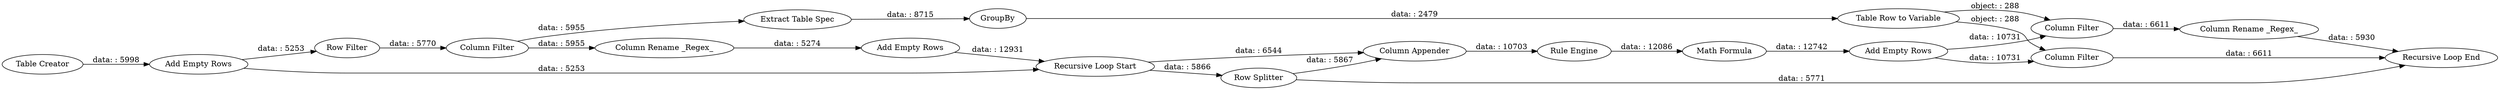 digraph {
	"-6348890105001538728_4" [label="Math Formula"]
	"-6348890105001538728_16" [label="Row Filter"]
	"-6348890105001538728_11" [label="Recursive Loop End"]
	"-6348890105001538728_383" [label="Add Empty Rows"]
	"-6348890105001538728_2" [label="Recursive Loop Start"]
	"-6348890105001538728_10" [label="Column Appender"]
	"-6348890105001538728_15" [label="Column Rename _Regex_"]
	"-6348890105001538728_22" [label="Column Filter"]
	"-6348890105001538728_19" [label="Table Row to Variable"]
	"-6348890105001538728_7" [label="Column Filter"]
	"-6348890105001538728_17" [label="Add Empty Rows"]
	"-6348890105001538728_384" [label="Add Empty Rows"]
	"-6348890105001538728_9" [label="Row Splitter"]
	"-6348890105001538728_14" [label="Column Filter"]
	"-6348890105001538728_21" [label=GroupBy]
	"-6348890105001538728_1" [label="Table Creator"]
	"-6348890105001538728_13" [label="Column Rename _Regex_"]
	"-6348890105001538728_20" [label="Extract Table Spec"]
	"-6348890105001538728_12" [label="Rule Engine"]
	"-6348890105001538728_19" -> "-6348890105001538728_7" [label="object: : 288"]
	"-6348890105001538728_383" -> "-6348890105001538728_2" [label="data: : 5253"]
	"-6348890105001538728_383" -> "-6348890105001538728_16" [label="data: : 5253"]
	"-6348890105001538728_10" -> "-6348890105001538728_12" [label="data: : 10703"]
	"-6348890105001538728_19" -> "-6348890105001538728_22" [label="object: : 288"]
	"-6348890105001538728_16" -> "-6348890105001538728_14" [label="data: : 5770"]
	"-6348890105001538728_384" -> "-6348890105001538728_7" [label="data: : 10731"]
	"-6348890105001538728_9" -> "-6348890105001538728_10" [label="data: : 5867"]
	"-6348890105001538728_2" -> "-6348890105001538728_10" [label="data: : 6544"]
	"-6348890105001538728_7" -> "-6348890105001538728_13" [label="data: : 6611"]
	"-6348890105001538728_15" -> "-6348890105001538728_17" [label="data: : 5274"]
	"-6348890105001538728_384" -> "-6348890105001538728_22" [label="data: : 10731"]
	"-6348890105001538728_22" -> "-6348890105001538728_11" [label="data: : 6611"]
	"-6348890105001538728_13" -> "-6348890105001538728_11" [label="data: : 5930"]
	"-6348890105001538728_21" -> "-6348890105001538728_19" [label="data: : 2479"]
	"-6348890105001538728_4" -> "-6348890105001538728_384" [label="data: : 12742"]
	"-6348890105001538728_20" -> "-6348890105001538728_21" [label="data: : 8715"]
	"-6348890105001538728_14" -> "-6348890105001538728_15" [label="data: : 5955"]
	"-6348890105001538728_2" -> "-6348890105001538728_9" [label="data: : 5866"]
	"-6348890105001538728_9" -> "-6348890105001538728_11" [label="data: : 5771"]
	"-6348890105001538728_14" -> "-6348890105001538728_20" [label="data: : 5955"]
	"-6348890105001538728_17" -> "-6348890105001538728_2" [label="data: : 12931"]
	"-6348890105001538728_1" -> "-6348890105001538728_383" [label="data: : 5998"]
	"-6348890105001538728_12" -> "-6348890105001538728_4" [label="data: : 12086"]
	rankdir=LR
}
